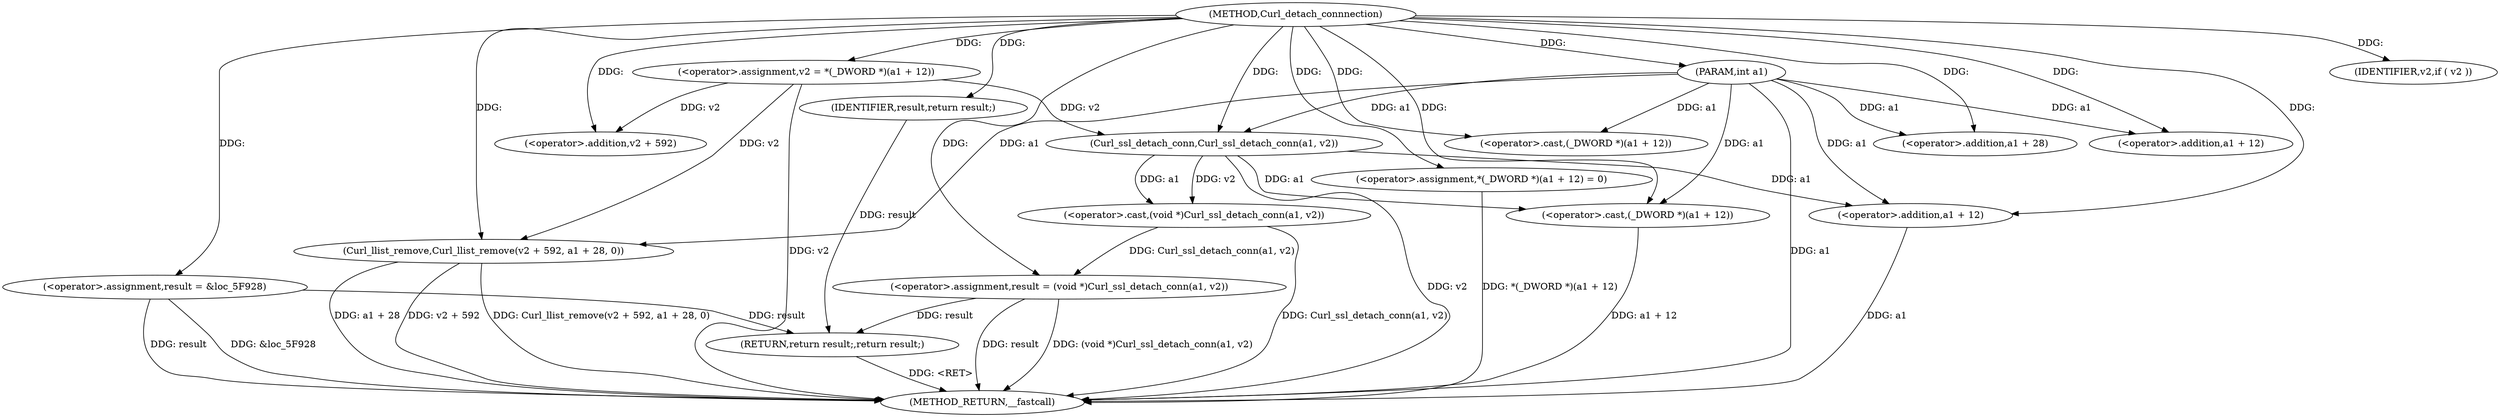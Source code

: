 digraph Curl_detach_connnection {  
"1000103" [label = "(METHOD,Curl_detach_connnection)" ]
"1000148" [label = "(METHOD_RETURN,__fastcall)" ]
"1000104" [label = "(PARAM,int a1)" ]
"1000108" [label = "(<operator>.assignment,result = &loc_5F928)" ]
"1000112" [label = "(<operator>.assignment,v2 = *(_DWORD *)(a1 + 12))" ]
"1000115" [label = "(<operator>.cast,(_DWORD *)(a1 + 12))" ]
"1000117" [label = "(<operator>.addition,a1 + 12)" ]
"1000121" [label = "(IDENTIFIER,v2,if ( v2 ))" ]
"1000123" [label = "(Curl_llist_remove,Curl_llist_remove(v2 + 592, a1 + 28, 0))" ]
"1000124" [label = "(<operator>.addition,v2 + 592)" ]
"1000127" [label = "(<operator>.addition,a1 + 28)" ]
"1000131" [label = "(<operator>.assignment,result = (void *)Curl_ssl_detach_conn(a1, v2))" ]
"1000133" [label = "(<operator>.cast,(void *)Curl_ssl_detach_conn(a1, v2))" ]
"1000135" [label = "(Curl_ssl_detach_conn,Curl_ssl_detach_conn(a1, v2))" ]
"1000138" [label = "(<operator>.assignment,*(_DWORD *)(a1 + 12) = 0)" ]
"1000140" [label = "(<operator>.cast,(_DWORD *)(a1 + 12))" ]
"1000142" [label = "(<operator>.addition,a1 + 12)" ]
"1000146" [label = "(RETURN,return result;,return result;)" ]
"1000147" [label = "(IDENTIFIER,result,return result;)" ]
  "1000142" -> "1000148"  [ label = "DDG: a1"] 
  "1000112" -> "1000148"  [ label = "DDG: v2"] 
  "1000108" -> "1000148"  [ label = "DDG: result"] 
  "1000123" -> "1000148"  [ label = "DDG: v2 + 592"] 
  "1000140" -> "1000148"  [ label = "DDG: a1 + 12"] 
  "1000135" -> "1000148"  [ label = "DDG: v2"] 
  "1000104" -> "1000148"  [ label = "DDG: a1"] 
  "1000133" -> "1000148"  [ label = "DDG: Curl_ssl_detach_conn(a1, v2)"] 
  "1000123" -> "1000148"  [ label = "DDG: Curl_llist_remove(v2 + 592, a1 + 28, 0)"] 
  "1000123" -> "1000148"  [ label = "DDG: a1 + 28"] 
  "1000138" -> "1000148"  [ label = "DDG: *(_DWORD *)(a1 + 12)"] 
  "1000108" -> "1000148"  [ label = "DDG: &loc_5F928"] 
  "1000131" -> "1000148"  [ label = "DDG: (void *)Curl_ssl_detach_conn(a1, v2)"] 
  "1000131" -> "1000148"  [ label = "DDG: result"] 
  "1000146" -> "1000148"  [ label = "DDG: <RET>"] 
  "1000103" -> "1000104"  [ label = "DDG: "] 
  "1000103" -> "1000108"  [ label = "DDG: "] 
  "1000103" -> "1000112"  [ label = "DDG: "] 
  "1000104" -> "1000115"  [ label = "DDG: a1"] 
  "1000103" -> "1000115"  [ label = "DDG: "] 
  "1000104" -> "1000117"  [ label = "DDG: a1"] 
  "1000103" -> "1000117"  [ label = "DDG: "] 
  "1000103" -> "1000121"  [ label = "DDG: "] 
  "1000112" -> "1000123"  [ label = "DDG: v2"] 
  "1000103" -> "1000123"  [ label = "DDG: "] 
  "1000112" -> "1000124"  [ label = "DDG: v2"] 
  "1000103" -> "1000124"  [ label = "DDG: "] 
  "1000104" -> "1000123"  [ label = "DDG: a1"] 
  "1000104" -> "1000127"  [ label = "DDG: a1"] 
  "1000103" -> "1000127"  [ label = "DDG: "] 
  "1000133" -> "1000131"  [ label = "DDG: Curl_ssl_detach_conn(a1, v2)"] 
  "1000103" -> "1000131"  [ label = "DDG: "] 
  "1000135" -> "1000133"  [ label = "DDG: a1"] 
  "1000135" -> "1000133"  [ label = "DDG: v2"] 
  "1000104" -> "1000135"  [ label = "DDG: a1"] 
  "1000103" -> "1000135"  [ label = "DDG: "] 
  "1000112" -> "1000135"  [ label = "DDG: v2"] 
  "1000103" -> "1000138"  [ label = "DDG: "] 
  "1000135" -> "1000140"  [ label = "DDG: a1"] 
  "1000104" -> "1000140"  [ label = "DDG: a1"] 
  "1000103" -> "1000140"  [ label = "DDG: "] 
  "1000135" -> "1000142"  [ label = "DDG: a1"] 
  "1000104" -> "1000142"  [ label = "DDG: a1"] 
  "1000103" -> "1000142"  [ label = "DDG: "] 
  "1000147" -> "1000146"  [ label = "DDG: result"] 
  "1000108" -> "1000146"  [ label = "DDG: result"] 
  "1000131" -> "1000146"  [ label = "DDG: result"] 
  "1000103" -> "1000147"  [ label = "DDG: "] 
}
